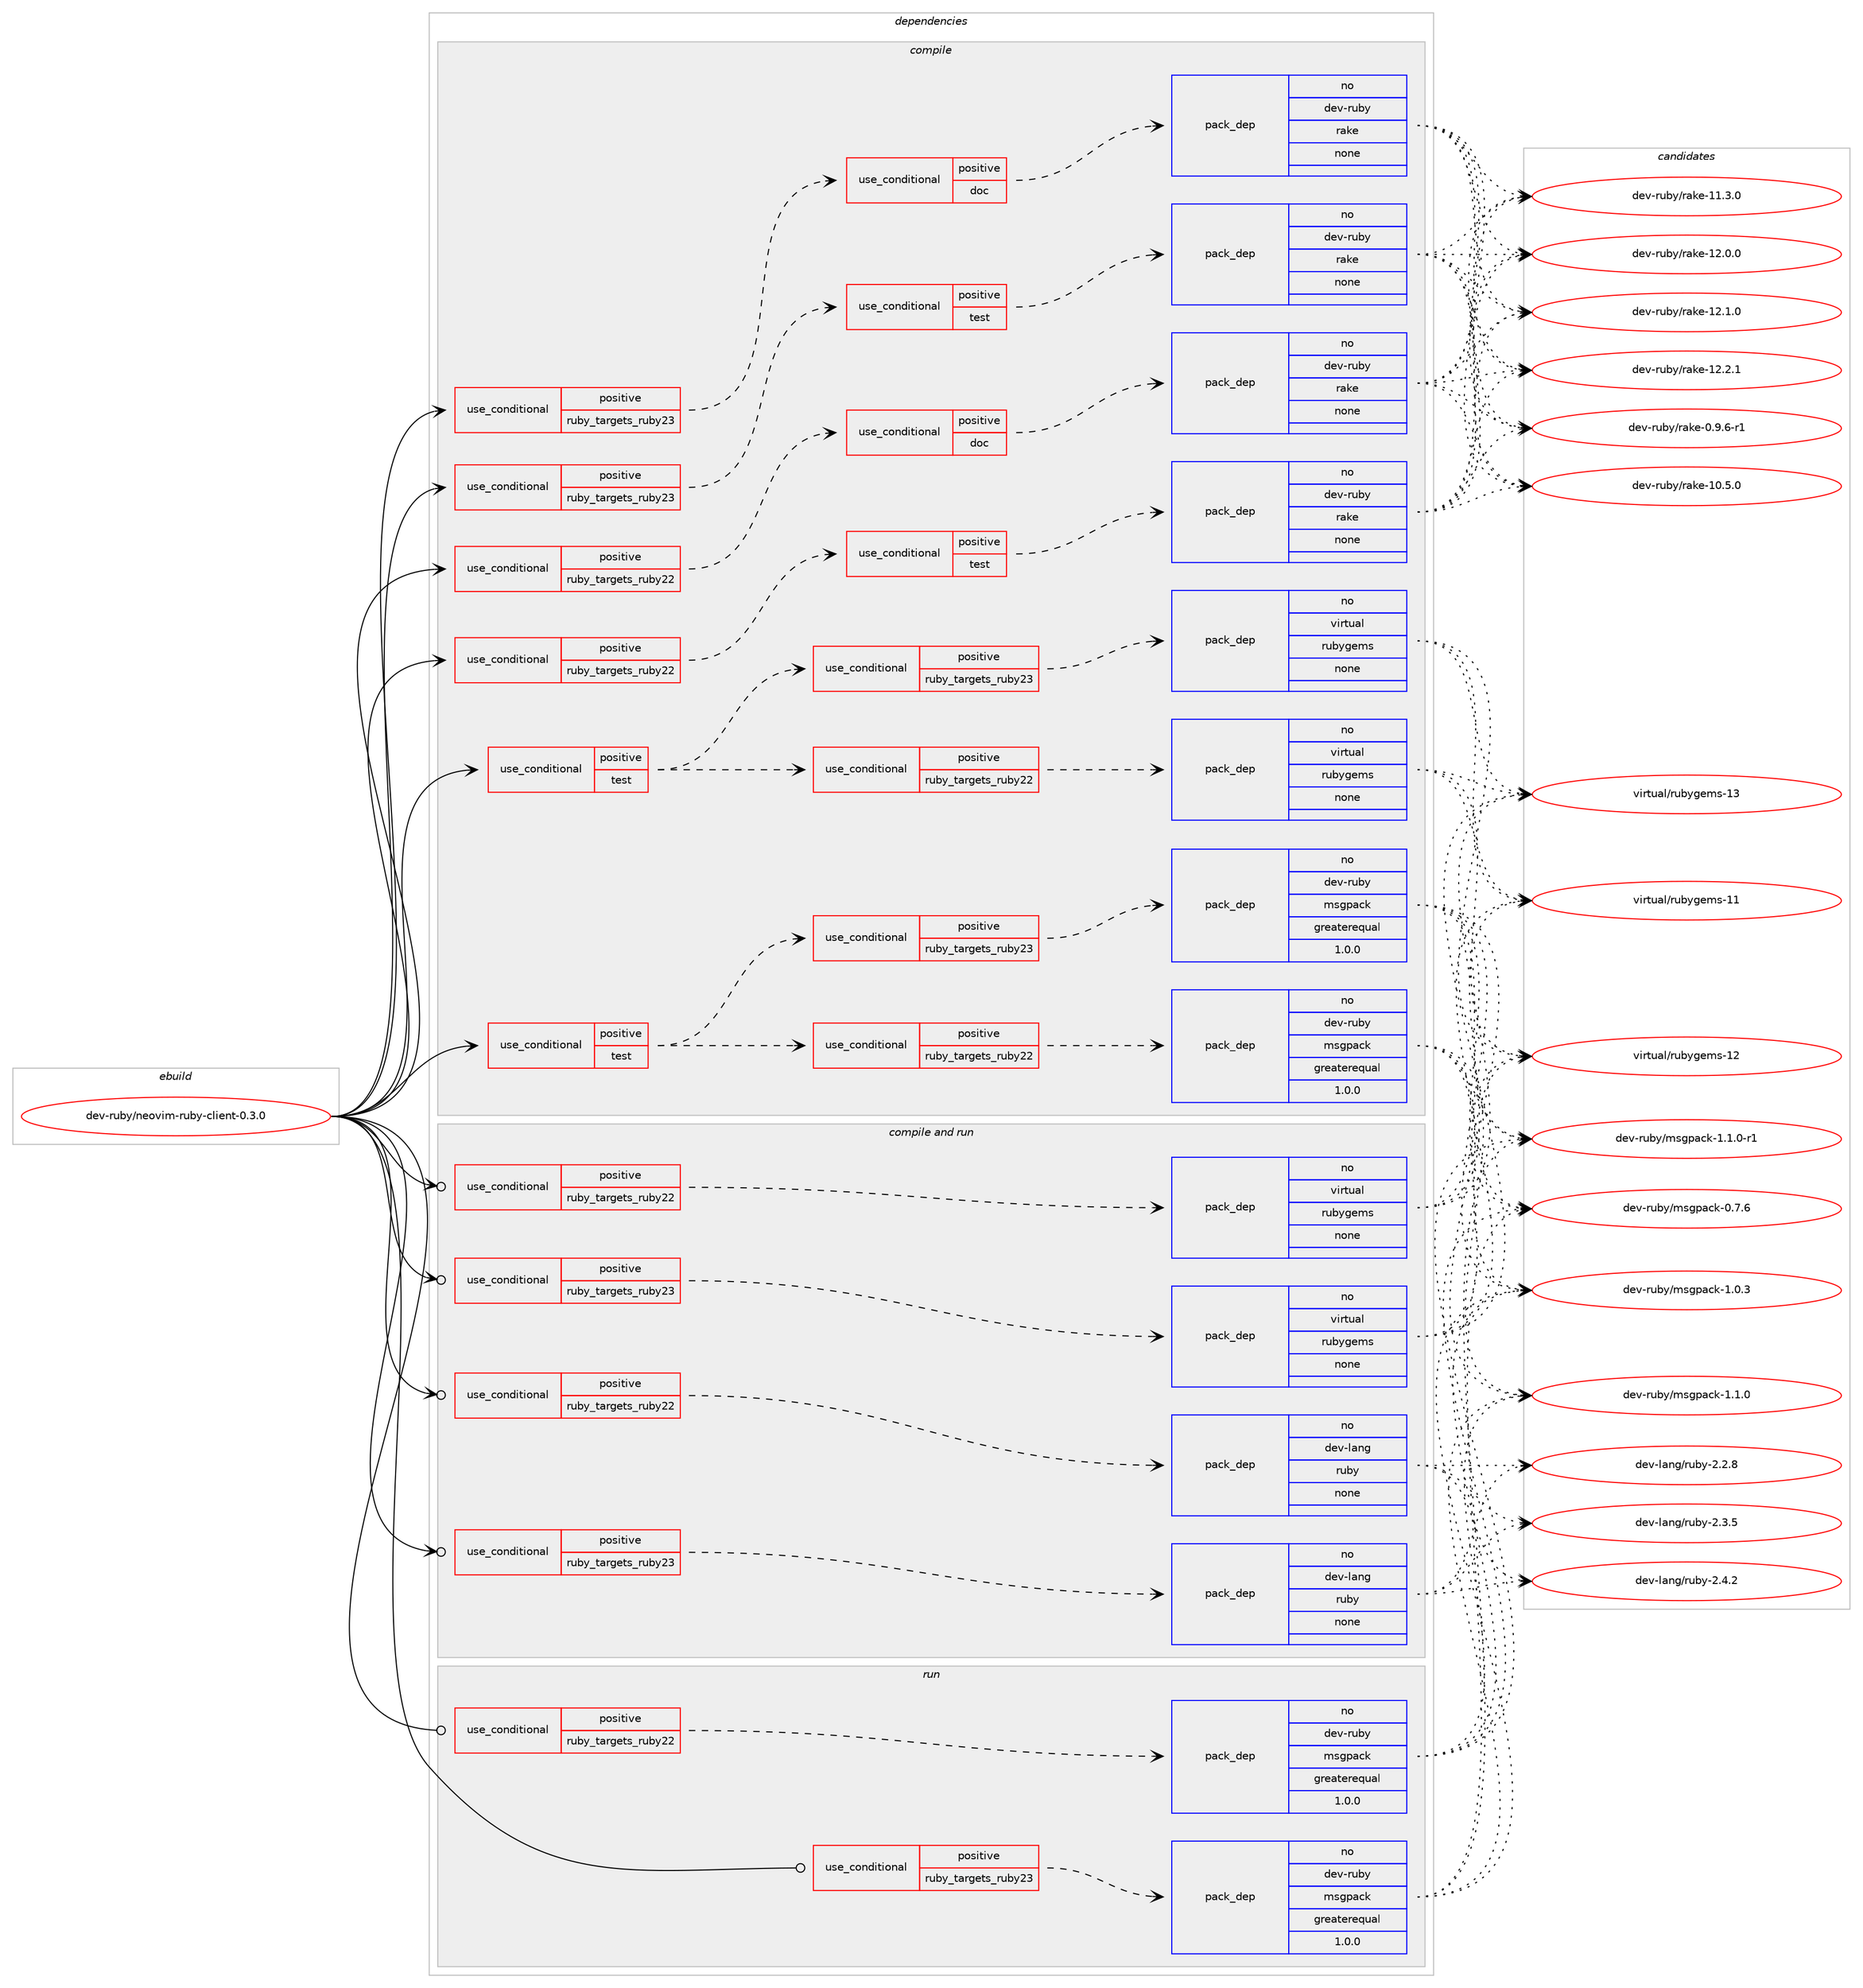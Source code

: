 digraph prolog {

# *************
# Graph options
# *************

newrank=true;
concentrate=true;
compound=true;
graph [rankdir=LR,fontname=Helvetica,fontsize=10,ranksep=1.5];#, ranksep=2.5, nodesep=0.2];
edge  [arrowhead=vee];
node  [fontname=Helvetica,fontsize=10];

# **********
# The ebuild
# **********

subgraph cluster_leftcol {
color=gray;
rank=same;
label=<<i>ebuild</i>>;
id [label="dev-ruby/neovim-ruby-client-0.3.0", color=red, width=4, href="../dev-ruby/neovim-ruby-client-0.3.0.svg"];
}

# ****************
# The dependencies
# ****************

subgraph cluster_midcol {
color=gray;
label=<<i>dependencies</i>>;
subgraph cluster_compile {
fillcolor="#eeeeee";
style=filled;
label=<<i>compile</i>>;
subgraph cond62920 {
dependency249872 [label=<<TABLE BORDER="0" CELLBORDER="1" CELLSPACING="0" CELLPADDING="4"><TR><TD ROWSPAN="3" CELLPADDING="10">use_conditional</TD></TR><TR><TD>positive</TD></TR><TR><TD>ruby_targets_ruby22</TD></TR></TABLE>>, shape=none, color=red];
subgraph cond62921 {
dependency249873 [label=<<TABLE BORDER="0" CELLBORDER="1" CELLSPACING="0" CELLPADDING="4"><TR><TD ROWSPAN="3" CELLPADDING="10">use_conditional</TD></TR><TR><TD>positive</TD></TR><TR><TD>doc</TD></TR></TABLE>>, shape=none, color=red];
subgraph pack182847 {
dependency249874 [label=<<TABLE BORDER="0" CELLBORDER="1" CELLSPACING="0" CELLPADDING="4" WIDTH="220"><TR><TD ROWSPAN="6" CELLPADDING="30">pack_dep</TD></TR><TR><TD WIDTH="110">no</TD></TR><TR><TD>dev-ruby</TD></TR><TR><TD>rake</TD></TR><TR><TD>none</TD></TR><TR><TD></TD></TR></TABLE>>, shape=none, color=blue];
}
dependency249873:e -> dependency249874:w [weight=20,style="dashed",arrowhead="vee"];
}
dependency249872:e -> dependency249873:w [weight=20,style="dashed",arrowhead="vee"];
}
id:e -> dependency249872:w [weight=20,style="solid",arrowhead="vee"];
subgraph cond62922 {
dependency249875 [label=<<TABLE BORDER="0" CELLBORDER="1" CELLSPACING="0" CELLPADDING="4"><TR><TD ROWSPAN="3" CELLPADDING="10">use_conditional</TD></TR><TR><TD>positive</TD></TR><TR><TD>ruby_targets_ruby22</TD></TR></TABLE>>, shape=none, color=red];
subgraph cond62923 {
dependency249876 [label=<<TABLE BORDER="0" CELLBORDER="1" CELLSPACING="0" CELLPADDING="4"><TR><TD ROWSPAN="3" CELLPADDING="10">use_conditional</TD></TR><TR><TD>positive</TD></TR><TR><TD>test</TD></TR></TABLE>>, shape=none, color=red];
subgraph pack182848 {
dependency249877 [label=<<TABLE BORDER="0" CELLBORDER="1" CELLSPACING="0" CELLPADDING="4" WIDTH="220"><TR><TD ROWSPAN="6" CELLPADDING="30">pack_dep</TD></TR><TR><TD WIDTH="110">no</TD></TR><TR><TD>dev-ruby</TD></TR><TR><TD>rake</TD></TR><TR><TD>none</TD></TR><TR><TD></TD></TR></TABLE>>, shape=none, color=blue];
}
dependency249876:e -> dependency249877:w [weight=20,style="dashed",arrowhead="vee"];
}
dependency249875:e -> dependency249876:w [weight=20,style="dashed",arrowhead="vee"];
}
id:e -> dependency249875:w [weight=20,style="solid",arrowhead="vee"];
subgraph cond62924 {
dependency249878 [label=<<TABLE BORDER="0" CELLBORDER="1" CELLSPACING="0" CELLPADDING="4"><TR><TD ROWSPAN="3" CELLPADDING="10">use_conditional</TD></TR><TR><TD>positive</TD></TR><TR><TD>ruby_targets_ruby23</TD></TR></TABLE>>, shape=none, color=red];
subgraph cond62925 {
dependency249879 [label=<<TABLE BORDER="0" CELLBORDER="1" CELLSPACING="0" CELLPADDING="4"><TR><TD ROWSPAN="3" CELLPADDING="10">use_conditional</TD></TR><TR><TD>positive</TD></TR><TR><TD>doc</TD></TR></TABLE>>, shape=none, color=red];
subgraph pack182849 {
dependency249880 [label=<<TABLE BORDER="0" CELLBORDER="1" CELLSPACING="0" CELLPADDING="4" WIDTH="220"><TR><TD ROWSPAN="6" CELLPADDING="30">pack_dep</TD></TR><TR><TD WIDTH="110">no</TD></TR><TR><TD>dev-ruby</TD></TR><TR><TD>rake</TD></TR><TR><TD>none</TD></TR><TR><TD></TD></TR></TABLE>>, shape=none, color=blue];
}
dependency249879:e -> dependency249880:w [weight=20,style="dashed",arrowhead="vee"];
}
dependency249878:e -> dependency249879:w [weight=20,style="dashed",arrowhead="vee"];
}
id:e -> dependency249878:w [weight=20,style="solid",arrowhead="vee"];
subgraph cond62926 {
dependency249881 [label=<<TABLE BORDER="0" CELLBORDER="1" CELLSPACING="0" CELLPADDING="4"><TR><TD ROWSPAN="3" CELLPADDING="10">use_conditional</TD></TR><TR><TD>positive</TD></TR><TR><TD>ruby_targets_ruby23</TD></TR></TABLE>>, shape=none, color=red];
subgraph cond62927 {
dependency249882 [label=<<TABLE BORDER="0" CELLBORDER="1" CELLSPACING="0" CELLPADDING="4"><TR><TD ROWSPAN="3" CELLPADDING="10">use_conditional</TD></TR><TR><TD>positive</TD></TR><TR><TD>test</TD></TR></TABLE>>, shape=none, color=red];
subgraph pack182850 {
dependency249883 [label=<<TABLE BORDER="0" CELLBORDER="1" CELLSPACING="0" CELLPADDING="4" WIDTH="220"><TR><TD ROWSPAN="6" CELLPADDING="30">pack_dep</TD></TR><TR><TD WIDTH="110">no</TD></TR><TR><TD>dev-ruby</TD></TR><TR><TD>rake</TD></TR><TR><TD>none</TD></TR><TR><TD></TD></TR></TABLE>>, shape=none, color=blue];
}
dependency249882:e -> dependency249883:w [weight=20,style="dashed",arrowhead="vee"];
}
dependency249881:e -> dependency249882:w [weight=20,style="dashed",arrowhead="vee"];
}
id:e -> dependency249881:w [weight=20,style="solid",arrowhead="vee"];
subgraph cond62928 {
dependency249884 [label=<<TABLE BORDER="0" CELLBORDER="1" CELLSPACING="0" CELLPADDING="4"><TR><TD ROWSPAN="3" CELLPADDING="10">use_conditional</TD></TR><TR><TD>positive</TD></TR><TR><TD>test</TD></TR></TABLE>>, shape=none, color=red];
subgraph cond62929 {
dependency249885 [label=<<TABLE BORDER="0" CELLBORDER="1" CELLSPACING="0" CELLPADDING="4"><TR><TD ROWSPAN="3" CELLPADDING="10">use_conditional</TD></TR><TR><TD>positive</TD></TR><TR><TD>ruby_targets_ruby22</TD></TR></TABLE>>, shape=none, color=red];
subgraph pack182851 {
dependency249886 [label=<<TABLE BORDER="0" CELLBORDER="1" CELLSPACING="0" CELLPADDING="4" WIDTH="220"><TR><TD ROWSPAN="6" CELLPADDING="30">pack_dep</TD></TR><TR><TD WIDTH="110">no</TD></TR><TR><TD>dev-ruby</TD></TR><TR><TD>msgpack</TD></TR><TR><TD>greaterequal</TD></TR><TR><TD>1.0.0</TD></TR></TABLE>>, shape=none, color=blue];
}
dependency249885:e -> dependency249886:w [weight=20,style="dashed",arrowhead="vee"];
}
dependency249884:e -> dependency249885:w [weight=20,style="dashed",arrowhead="vee"];
subgraph cond62930 {
dependency249887 [label=<<TABLE BORDER="0" CELLBORDER="1" CELLSPACING="0" CELLPADDING="4"><TR><TD ROWSPAN="3" CELLPADDING="10">use_conditional</TD></TR><TR><TD>positive</TD></TR><TR><TD>ruby_targets_ruby23</TD></TR></TABLE>>, shape=none, color=red];
subgraph pack182852 {
dependency249888 [label=<<TABLE BORDER="0" CELLBORDER="1" CELLSPACING="0" CELLPADDING="4" WIDTH="220"><TR><TD ROWSPAN="6" CELLPADDING="30">pack_dep</TD></TR><TR><TD WIDTH="110">no</TD></TR><TR><TD>dev-ruby</TD></TR><TR><TD>msgpack</TD></TR><TR><TD>greaterequal</TD></TR><TR><TD>1.0.0</TD></TR></TABLE>>, shape=none, color=blue];
}
dependency249887:e -> dependency249888:w [weight=20,style="dashed",arrowhead="vee"];
}
dependency249884:e -> dependency249887:w [weight=20,style="dashed",arrowhead="vee"];
}
id:e -> dependency249884:w [weight=20,style="solid",arrowhead="vee"];
subgraph cond62931 {
dependency249889 [label=<<TABLE BORDER="0" CELLBORDER="1" CELLSPACING="0" CELLPADDING="4"><TR><TD ROWSPAN="3" CELLPADDING="10">use_conditional</TD></TR><TR><TD>positive</TD></TR><TR><TD>test</TD></TR></TABLE>>, shape=none, color=red];
subgraph cond62932 {
dependency249890 [label=<<TABLE BORDER="0" CELLBORDER="1" CELLSPACING="0" CELLPADDING="4"><TR><TD ROWSPAN="3" CELLPADDING="10">use_conditional</TD></TR><TR><TD>positive</TD></TR><TR><TD>ruby_targets_ruby22</TD></TR></TABLE>>, shape=none, color=red];
subgraph pack182853 {
dependency249891 [label=<<TABLE BORDER="0" CELLBORDER="1" CELLSPACING="0" CELLPADDING="4" WIDTH="220"><TR><TD ROWSPAN="6" CELLPADDING="30">pack_dep</TD></TR><TR><TD WIDTH="110">no</TD></TR><TR><TD>virtual</TD></TR><TR><TD>rubygems</TD></TR><TR><TD>none</TD></TR><TR><TD></TD></TR></TABLE>>, shape=none, color=blue];
}
dependency249890:e -> dependency249891:w [weight=20,style="dashed",arrowhead="vee"];
}
dependency249889:e -> dependency249890:w [weight=20,style="dashed",arrowhead="vee"];
subgraph cond62933 {
dependency249892 [label=<<TABLE BORDER="0" CELLBORDER="1" CELLSPACING="0" CELLPADDING="4"><TR><TD ROWSPAN="3" CELLPADDING="10">use_conditional</TD></TR><TR><TD>positive</TD></TR><TR><TD>ruby_targets_ruby23</TD></TR></TABLE>>, shape=none, color=red];
subgraph pack182854 {
dependency249893 [label=<<TABLE BORDER="0" CELLBORDER="1" CELLSPACING="0" CELLPADDING="4" WIDTH="220"><TR><TD ROWSPAN="6" CELLPADDING="30">pack_dep</TD></TR><TR><TD WIDTH="110">no</TD></TR><TR><TD>virtual</TD></TR><TR><TD>rubygems</TD></TR><TR><TD>none</TD></TR><TR><TD></TD></TR></TABLE>>, shape=none, color=blue];
}
dependency249892:e -> dependency249893:w [weight=20,style="dashed",arrowhead="vee"];
}
dependency249889:e -> dependency249892:w [weight=20,style="dashed",arrowhead="vee"];
}
id:e -> dependency249889:w [weight=20,style="solid",arrowhead="vee"];
}
subgraph cluster_compileandrun {
fillcolor="#eeeeee";
style=filled;
label=<<i>compile and run</i>>;
subgraph cond62934 {
dependency249894 [label=<<TABLE BORDER="0" CELLBORDER="1" CELLSPACING="0" CELLPADDING="4"><TR><TD ROWSPAN="3" CELLPADDING="10">use_conditional</TD></TR><TR><TD>positive</TD></TR><TR><TD>ruby_targets_ruby22</TD></TR></TABLE>>, shape=none, color=red];
subgraph pack182855 {
dependency249895 [label=<<TABLE BORDER="0" CELLBORDER="1" CELLSPACING="0" CELLPADDING="4" WIDTH="220"><TR><TD ROWSPAN="6" CELLPADDING="30">pack_dep</TD></TR><TR><TD WIDTH="110">no</TD></TR><TR><TD>dev-lang</TD></TR><TR><TD>ruby</TD></TR><TR><TD>none</TD></TR><TR><TD></TD></TR></TABLE>>, shape=none, color=blue];
}
dependency249894:e -> dependency249895:w [weight=20,style="dashed",arrowhead="vee"];
}
id:e -> dependency249894:w [weight=20,style="solid",arrowhead="odotvee"];
subgraph cond62935 {
dependency249896 [label=<<TABLE BORDER="0" CELLBORDER="1" CELLSPACING="0" CELLPADDING="4"><TR><TD ROWSPAN="3" CELLPADDING="10">use_conditional</TD></TR><TR><TD>positive</TD></TR><TR><TD>ruby_targets_ruby22</TD></TR></TABLE>>, shape=none, color=red];
subgraph pack182856 {
dependency249897 [label=<<TABLE BORDER="0" CELLBORDER="1" CELLSPACING="0" CELLPADDING="4" WIDTH="220"><TR><TD ROWSPAN="6" CELLPADDING="30">pack_dep</TD></TR><TR><TD WIDTH="110">no</TD></TR><TR><TD>virtual</TD></TR><TR><TD>rubygems</TD></TR><TR><TD>none</TD></TR><TR><TD></TD></TR></TABLE>>, shape=none, color=blue];
}
dependency249896:e -> dependency249897:w [weight=20,style="dashed",arrowhead="vee"];
}
id:e -> dependency249896:w [weight=20,style="solid",arrowhead="odotvee"];
subgraph cond62936 {
dependency249898 [label=<<TABLE BORDER="0" CELLBORDER="1" CELLSPACING="0" CELLPADDING="4"><TR><TD ROWSPAN="3" CELLPADDING="10">use_conditional</TD></TR><TR><TD>positive</TD></TR><TR><TD>ruby_targets_ruby23</TD></TR></TABLE>>, shape=none, color=red];
subgraph pack182857 {
dependency249899 [label=<<TABLE BORDER="0" CELLBORDER="1" CELLSPACING="0" CELLPADDING="4" WIDTH="220"><TR><TD ROWSPAN="6" CELLPADDING="30">pack_dep</TD></TR><TR><TD WIDTH="110">no</TD></TR><TR><TD>dev-lang</TD></TR><TR><TD>ruby</TD></TR><TR><TD>none</TD></TR><TR><TD></TD></TR></TABLE>>, shape=none, color=blue];
}
dependency249898:e -> dependency249899:w [weight=20,style="dashed",arrowhead="vee"];
}
id:e -> dependency249898:w [weight=20,style="solid",arrowhead="odotvee"];
subgraph cond62937 {
dependency249900 [label=<<TABLE BORDER="0" CELLBORDER="1" CELLSPACING="0" CELLPADDING="4"><TR><TD ROWSPAN="3" CELLPADDING="10">use_conditional</TD></TR><TR><TD>positive</TD></TR><TR><TD>ruby_targets_ruby23</TD></TR></TABLE>>, shape=none, color=red];
subgraph pack182858 {
dependency249901 [label=<<TABLE BORDER="0" CELLBORDER="1" CELLSPACING="0" CELLPADDING="4" WIDTH="220"><TR><TD ROWSPAN="6" CELLPADDING="30">pack_dep</TD></TR><TR><TD WIDTH="110">no</TD></TR><TR><TD>virtual</TD></TR><TR><TD>rubygems</TD></TR><TR><TD>none</TD></TR><TR><TD></TD></TR></TABLE>>, shape=none, color=blue];
}
dependency249900:e -> dependency249901:w [weight=20,style="dashed",arrowhead="vee"];
}
id:e -> dependency249900:w [weight=20,style="solid",arrowhead="odotvee"];
}
subgraph cluster_run {
fillcolor="#eeeeee";
style=filled;
label=<<i>run</i>>;
subgraph cond62938 {
dependency249902 [label=<<TABLE BORDER="0" CELLBORDER="1" CELLSPACING="0" CELLPADDING="4"><TR><TD ROWSPAN="3" CELLPADDING="10">use_conditional</TD></TR><TR><TD>positive</TD></TR><TR><TD>ruby_targets_ruby22</TD></TR></TABLE>>, shape=none, color=red];
subgraph pack182859 {
dependency249903 [label=<<TABLE BORDER="0" CELLBORDER="1" CELLSPACING="0" CELLPADDING="4" WIDTH="220"><TR><TD ROWSPAN="6" CELLPADDING="30">pack_dep</TD></TR><TR><TD WIDTH="110">no</TD></TR><TR><TD>dev-ruby</TD></TR><TR><TD>msgpack</TD></TR><TR><TD>greaterequal</TD></TR><TR><TD>1.0.0</TD></TR></TABLE>>, shape=none, color=blue];
}
dependency249902:e -> dependency249903:w [weight=20,style="dashed",arrowhead="vee"];
}
id:e -> dependency249902:w [weight=20,style="solid",arrowhead="odot"];
subgraph cond62939 {
dependency249904 [label=<<TABLE BORDER="0" CELLBORDER="1" CELLSPACING="0" CELLPADDING="4"><TR><TD ROWSPAN="3" CELLPADDING="10">use_conditional</TD></TR><TR><TD>positive</TD></TR><TR><TD>ruby_targets_ruby23</TD></TR></TABLE>>, shape=none, color=red];
subgraph pack182860 {
dependency249905 [label=<<TABLE BORDER="0" CELLBORDER="1" CELLSPACING="0" CELLPADDING="4" WIDTH="220"><TR><TD ROWSPAN="6" CELLPADDING="30">pack_dep</TD></TR><TR><TD WIDTH="110">no</TD></TR><TR><TD>dev-ruby</TD></TR><TR><TD>msgpack</TD></TR><TR><TD>greaterequal</TD></TR><TR><TD>1.0.0</TD></TR></TABLE>>, shape=none, color=blue];
}
dependency249904:e -> dependency249905:w [weight=20,style="dashed",arrowhead="vee"];
}
id:e -> dependency249904:w [weight=20,style="solid",arrowhead="odot"];
}
}

# **************
# The candidates
# **************

subgraph cluster_choices {
rank=same;
color=gray;
label=<<i>candidates</i>>;

subgraph choice182847 {
color=black;
nodesep=1;
choice100101118451141179812147114971071014548465746544511449 [label="dev-ruby/rake-0.9.6-r1", color=red, width=4,href="../dev-ruby/rake-0.9.6-r1.svg"];
choice1001011184511411798121471149710710145494846534648 [label="dev-ruby/rake-10.5.0", color=red, width=4,href="../dev-ruby/rake-10.5.0.svg"];
choice1001011184511411798121471149710710145494946514648 [label="dev-ruby/rake-11.3.0", color=red, width=4,href="../dev-ruby/rake-11.3.0.svg"];
choice1001011184511411798121471149710710145495046484648 [label="dev-ruby/rake-12.0.0", color=red, width=4,href="../dev-ruby/rake-12.0.0.svg"];
choice1001011184511411798121471149710710145495046494648 [label="dev-ruby/rake-12.1.0", color=red, width=4,href="../dev-ruby/rake-12.1.0.svg"];
choice1001011184511411798121471149710710145495046504649 [label="dev-ruby/rake-12.2.1", color=red, width=4,href="../dev-ruby/rake-12.2.1.svg"];
dependency249874:e -> choice100101118451141179812147114971071014548465746544511449:w [style=dotted,weight="100"];
dependency249874:e -> choice1001011184511411798121471149710710145494846534648:w [style=dotted,weight="100"];
dependency249874:e -> choice1001011184511411798121471149710710145494946514648:w [style=dotted,weight="100"];
dependency249874:e -> choice1001011184511411798121471149710710145495046484648:w [style=dotted,weight="100"];
dependency249874:e -> choice1001011184511411798121471149710710145495046494648:w [style=dotted,weight="100"];
dependency249874:e -> choice1001011184511411798121471149710710145495046504649:w [style=dotted,weight="100"];
}
subgraph choice182848 {
color=black;
nodesep=1;
choice100101118451141179812147114971071014548465746544511449 [label="dev-ruby/rake-0.9.6-r1", color=red, width=4,href="../dev-ruby/rake-0.9.6-r1.svg"];
choice1001011184511411798121471149710710145494846534648 [label="dev-ruby/rake-10.5.0", color=red, width=4,href="../dev-ruby/rake-10.5.0.svg"];
choice1001011184511411798121471149710710145494946514648 [label="dev-ruby/rake-11.3.0", color=red, width=4,href="../dev-ruby/rake-11.3.0.svg"];
choice1001011184511411798121471149710710145495046484648 [label="dev-ruby/rake-12.0.0", color=red, width=4,href="../dev-ruby/rake-12.0.0.svg"];
choice1001011184511411798121471149710710145495046494648 [label="dev-ruby/rake-12.1.0", color=red, width=4,href="../dev-ruby/rake-12.1.0.svg"];
choice1001011184511411798121471149710710145495046504649 [label="dev-ruby/rake-12.2.1", color=red, width=4,href="../dev-ruby/rake-12.2.1.svg"];
dependency249877:e -> choice100101118451141179812147114971071014548465746544511449:w [style=dotted,weight="100"];
dependency249877:e -> choice1001011184511411798121471149710710145494846534648:w [style=dotted,weight="100"];
dependency249877:e -> choice1001011184511411798121471149710710145494946514648:w [style=dotted,weight="100"];
dependency249877:e -> choice1001011184511411798121471149710710145495046484648:w [style=dotted,weight="100"];
dependency249877:e -> choice1001011184511411798121471149710710145495046494648:w [style=dotted,weight="100"];
dependency249877:e -> choice1001011184511411798121471149710710145495046504649:w [style=dotted,weight="100"];
}
subgraph choice182849 {
color=black;
nodesep=1;
choice100101118451141179812147114971071014548465746544511449 [label="dev-ruby/rake-0.9.6-r1", color=red, width=4,href="../dev-ruby/rake-0.9.6-r1.svg"];
choice1001011184511411798121471149710710145494846534648 [label="dev-ruby/rake-10.5.0", color=red, width=4,href="../dev-ruby/rake-10.5.0.svg"];
choice1001011184511411798121471149710710145494946514648 [label="dev-ruby/rake-11.3.0", color=red, width=4,href="../dev-ruby/rake-11.3.0.svg"];
choice1001011184511411798121471149710710145495046484648 [label="dev-ruby/rake-12.0.0", color=red, width=4,href="../dev-ruby/rake-12.0.0.svg"];
choice1001011184511411798121471149710710145495046494648 [label="dev-ruby/rake-12.1.0", color=red, width=4,href="../dev-ruby/rake-12.1.0.svg"];
choice1001011184511411798121471149710710145495046504649 [label="dev-ruby/rake-12.2.1", color=red, width=4,href="../dev-ruby/rake-12.2.1.svg"];
dependency249880:e -> choice100101118451141179812147114971071014548465746544511449:w [style=dotted,weight="100"];
dependency249880:e -> choice1001011184511411798121471149710710145494846534648:w [style=dotted,weight="100"];
dependency249880:e -> choice1001011184511411798121471149710710145494946514648:w [style=dotted,weight="100"];
dependency249880:e -> choice1001011184511411798121471149710710145495046484648:w [style=dotted,weight="100"];
dependency249880:e -> choice1001011184511411798121471149710710145495046494648:w [style=dotted,weight="100"];
dependency249880:e -> choice1001011184511411798121471149710710145495046504649:w [style=dotted,weight="100"];
}
subgraph choice182850 {
color=black;
nodesep=1;
choice100101118451141179812147114971071014548465746544511449 [label="dev-ruby/rake-0.9.6-r1", color=red, width=4,href="../dev-ruby/rake-0.9.6-r1.svg"];
choice1001011184511411798121471149710710145494846534648 [label="dev-ruby/rake-10.5.0", color=red, width=4,href="../dev-ruby/rake-10.5.0.svg"];
choice1001011184511411798121471149710710145494946514648 [label="dev-ruby/rake-11.3.0", color=red, width=4,href="../dev-ruby/rake-11.3.0.svg"];
choice1001011184511411798121471149710710145495046484648 [label="dev-ruby/rake-12.0.0", color=red, width=4,href="../dev-ruby/rake-12.0.0.svg"];
choice1001011184511411798121471149710710145495046494648 [label="dev-ruby/rake-12.1.0", color=red, width=4,href="../dev-ruby/rake-12.1.0.svg"];
choice1001011184511411798121471149710710145495046504649 [label="dev-ruby/rake-12.2.1", color=red, width=4,href="../dev-ruby/rake-12.2.1.svg"];
dependency249883:e -> choice100101118451141179812147114971071014548465746544511449:w [style=dotted,weight="100"];
dependency249883:e -> choice1001011184511411798121471149710710145494846534648:w [style=dotted,weight="100"];
dependency249883:e -> choice1001011184511411798121471149710710145494946514648:w [style=dotted,weight="100"];
dependency249883:e -> choice1001011184511411798121471149710710145495046484648:w [style=dotted,weight="100"];
dependency249883:e -> choice1001011184511411798121471149710710145495046494648:w [style=dotted,weight="100"];
dependency249883:e -> choice1001011184511411798121471149710710145495046504649:w [style=dotted,weight="100"];
}
subgraph choice182851 {
color=black;
nodesep=1;
choice1001011184511411798121471091151031129799107454846554654 [label="dev-ruby/msgpack-0.7.6", color=red, width=4,href="../dev-ruby/msgpack-0.7.6.svg"];
choice1001011184511411798121471091151031129799107454946484651 [label="dev-ruby/msgpack-1.0.3", color=red, width=4,href="../dev-ruby/msgpack-1.0.3.svg"];
choice1001011184511411798121471091151031129799107454946494648 [label="dev-ruby/msgpack-1.1.0", color=red, width=4,href="../dev-ruby/msgpack-1.1.0.svg"];
choice10010111845114117981214710911510311297991074549464946484511449 [label="dev-ruby/msgpack-1.1.0-r1", color=red, width=4,href="../dev-ruby/msgpack-1.1.0-r1.svg"];
dependency249886:e -> choice1001011184511411798121471091151031129799107454846554654:w [style=dotted,weight="100"];
dependency249886:e -> choice1001011184511411798121471091151031129799107454946484651:w [style=dotted,weight="100"];
dependency249886:e -> choice1001011184511411798121471091151031129799107454946494648:w [style=dotted,weight="100"];
dependency249886:e -> choice10010111845114117981214710911510311297991074549464946484511449:w [style=dotted,weight="100"];
}
subgraph choice182852 {
color=black;
nodesep=1;
choice1001011184511411798121471091151031129799107454846554654 [label="dev-ruby/msgpack-0.7.6", color=red, width=4,href="../dev-ruby/msgpack-0.7.6.svg"];
choice1001011184511411798121471091151031129799107454946484651 [label="dev-ruby/msgpack-1.0.3", color=red, width=4,href="../dev-ruby/msgpack-1.0.3.svg"];
choice1001011184511411798121471091151031129799107454946494648 [label="dev-ruby/msgpack-1.1.0", color=red, width=4,href="../dev-ruby/msgpack-1.1.0.svg"];
choice10010111845114117981214710911510311297991074549464946484511449 [label="dev-ruby/msgpack-1.1.0-r1", color=red, width=4,href="../dev-ruby/msgpack-1.1.0-r1.svg"];
dependency249888:e -> choice1001011184511411798121471091151031129799107454846554654:w [style=dotted,weight="100"];
dependency249888:e -> choice1001011184511411798121471091151031129799107454946484651:w [style=dotted,weight="100"];
dependency249888:e -> choice1001011184511411798121471091151031129799107454946494648:w [style=dotted,weight="100"];
dependency249888:e -> choice10010111845114117981214710911510311297991074549464946484511449:w [style=dotted,weight="100"];
}
subgraph choice182853 {
color=black;
nodesep=1;
choice118105114116117971084711411798121103101109115454949 [label="virtual/rubygems-11", color=red, width=4,href="../virtual/rubygems-11.svg"];
choice118105114116117971084711411798121103101109115454950 [label="virtual/rubygems-12", color=red, width=4,href="../virtual/rubygems-12.svg"];
choice118105114116117971084711411798121103101109115454951 [label="virtual/rubygems-13", color=red, width=4,href="../virtual/rubygems-13.svg"];
dependency249891:e -> choice118105114116117971084711411798121103101109115454949:w [style=dotted,weight="100"];
dependency249891:e -> choice118105114116117971084711411798121103101109115454950:w [style=dotted,weight="100"];
dependency249891:e -> choice118105114116117971084711411798121103101109115454951:w [style=dotted,weight="100"];
}
subgraph choice182854 {
color=black;
nodesep=1;
choice118105114116117971084711411798121103101109115454949 [label="virtual/rubygems-11", color=red, width=4,href="../virtual/rubygems-11.svg"];
choice118105114116117971084711411798121103101109115454950 [label="virtual/rubygems-12", color=red, width=4,href="../virtual/rubygems-12.svg"];
choice118105114116117971084711411798121103101109115454951 [label="virtual/rubygems-13", color=red, width=4,href="../virtual/rubygems-13.svg"];
dependency249893:e -> choice118105114116117971084711411798121103101109115454949:w [style=dotted,weight="100"];
dependency249893:e -> choice118105114116117971084711411798121103101109115454950:w [style=dotted,weight="100"];
dependency249893:e -> choice118105114116117971084711411798121103101109115454951:w [style=dotted,weight="100"];
}
subgraph choice182855 {
color=black;
nodesep=1;
choice10010111845108971101034711411798121455046504656 [label="dev-lang/ruby-2.2.8", color=red, width=4,href="../dev-lang/ruby-2.2.8.svg"];
choice10010111845108971101034711411798121455046514653 [label="dev-lang/ruby-2.3.5", color=red, width=4,href="../dev-lang/ruby-2.3.5.svg"];
choice10010111845108971101034711411798121455046524650 [label="dev-lang/ruby-2.4.2", color=red, width=4,href="../dev-lang/ruby-2.4.2.svg"];
dependency249895:e -> choice10010111845108971101034711411798121455046504656:w [style=dotted,weight="100"];
dependency249895:e -> choice10010111845108971101034711411798121455046514653:w [style=dotted,weight="100"];
dependency249895:e -> choice10010111845108971101034711411798121455046524650:w [style=dotted,weight="100"];
}
subgraph choice182856 {
color=black;
nodesep=1;
choice118105114116117971084711411798121103101109115454949 [label="virtual/rubygems-11", color=red, width=4,href="../virtual/rubygems-11.svg"];
choice118105114116117971084711411798121103101109115454950 [label="virtual/rubygems-12", color=red, width=4,href="../virtual/rubygems-12.svg"];
choice118105114116117971084711411798121103101109115454951 [label="virtual/rubygems-13", color=red, width=4,href="../virtual/rubygems-13.svg"];
dependency249897:e -> choice118105114116117971084711411798121103101109115454949:w [style=dotted,weight="100"];
dependency249897:e -> choice118105114116117971084711411798121103101109115454950:w [style=dotted,weight="100"];
dependency249897:e -> choice118105114116117971084711411798121103101109115454951:w [style=dotted,weight="100"];
}
subgraph choice182857 {
color=black;
nodesep=1;
choice10010111845108971101034711411798121455046504656 [label="dev-lang/ruby-2.2.8", color=red, width=4,href="../dev-lang/ruby-2.2.8.svg"];
choice10010111845108971101034711411798121455046514653 [label="dev-lang/ruby-2.3.5", color=red, width=4,href="../dev-lang/ruby-2.3.5.svg"];
choice10010111845108971101034711411798121455046524650 [label="dev-lang/ruby-2.4.2", color=red, width=4,href="../dev-lang/ruby-2.4.2.svg"];
dependency249899:e -> choice10010111845108971101034711411798121455046504656:w [style=dotted,weight="100"];
dependency249899:e -> choice10010111845108971101034711411798121455046514653:w [style=dotted,weight="100"];
dependency249899:e -> choice10010111845108971101034711411798121455046524650:w [style=dotted,weight="100"];
}
subgraph choice182858 {
color=black;
nodesep=1;
choice118105114116117971084711411798121103101109115454949 [label="virtual/rubygems-11", color=red, width=4,href="../virtual/rubygems-11.svg"];
choice118105114116117971084711411798121103101109115454950 [label="virtual/rubygems-12", color=red, width=4,href="../virtual/rubygems-12.svg"];
choice118105114116117971084711411798121103101109115454951 [label="virtual/rubygems-13", color=red, width=4,href="../virtual/rubygems-13.svg"];
dependency249901:e -> choice118105114116117971084711411798121103101109115454949:w [style=dotted,weight="100"];
dependency249901:e -> choice118105114116117971084711411798121103101109115454950:w [style=dotted,weight="100"];
dependency249901:e -> choice118105114116117971084711411798121103101109115454951:w [style=dotted,weight="100"];
}
subgraph choice182859 {
color=black;
nodesep=1;
choice1001011184511411798121471091151031129799107454846554654 [label="dev-ruby/msgpack-0.7.6", color=red, width=4,href="../dev-ruby/msgpack-0.7.6.svg"];
choice1001011184511411798121471091151031129799107454946484651 [label="dev-ruby/msgpack-1.0.3", color=red, width=4,href="../dev-ruby/msgpack-1.0.3.svg"];
choice1001011184511411798121471091151031129799107454946494648 [label="dev-ruby/msgpack-1.1.0", color=red, width=4,href="../dev-ruby/msgpack-1.1.0.svg"];
choice10010111845114117981214710911510311297991074549464946484511449 [label="dev-ruby/msgpack-1.1.0-r1", color=red, width=4,href="../dev-ruby/msgpack-1.1.0-r1.svg"];
dependency249903:e -> choice1001011184511411798121471091151031129799107454846554654:w [style=dotted,weight="100"];
dependency249903:e -> choice1001011184511411798121471091151031129799107454946484651:w [style=dotted,weight="100"];
dependency249903:e -> choice1001011184511411798121471091151031129799107454946494648:w [style=dotted,weight="100"];
dependency249903:e -> choice10010111845114117981214710911510311297991074549464946484511449:w [style=dotted,weight="100"];
}
subgraph choice182860 {
color=black;
nodesep=1;
choice1001011184511411798121471091151031129799107454846554654 [label="dev-ruby/msgpack-0.7.6", color=red, width=4,href="../dev-ruby/msgpack-0.7.6.svg"];
choice1001011184511411798121471091151031129799107454946484651 [label="dev-ruby/msgpack-1.0.3", color=red, width=4,href="../dev-ruby/msgpack-1.0.3.svg"];
choice1001011184511411798121471091151031129799107454946494648 [label="dev-ruby/msgpack-1.1.0", color=red, width=4,href="../dev-ruby/msgpack-1.1.0.svg"];
choice10010111845114117981214710911510311297991074549464946484511449 [label="dev-ruby/msgpack-1.1.0-r1", color=red, width=4,href="../dev-ruby/msgpack-1.1.0-r1.svg"];
dependency249905:e -> choice1001011184511411798121471091151031129799107454846554654:w [style=dotted,weight="100"];
dependency249905:e -> choice1001011184511411798121471091151031129799107454946484651:w [style=dotted,weight="100"];
dependency249905:e -> choice1001011184511411798121471091151031129799107454946494648:w [style=dotted,weight="100"];
dependency249905:e -> choice10010111845114117981214710911510311297991074549464946484511449:w [style=dotted,weight="100"];
}
}

}
